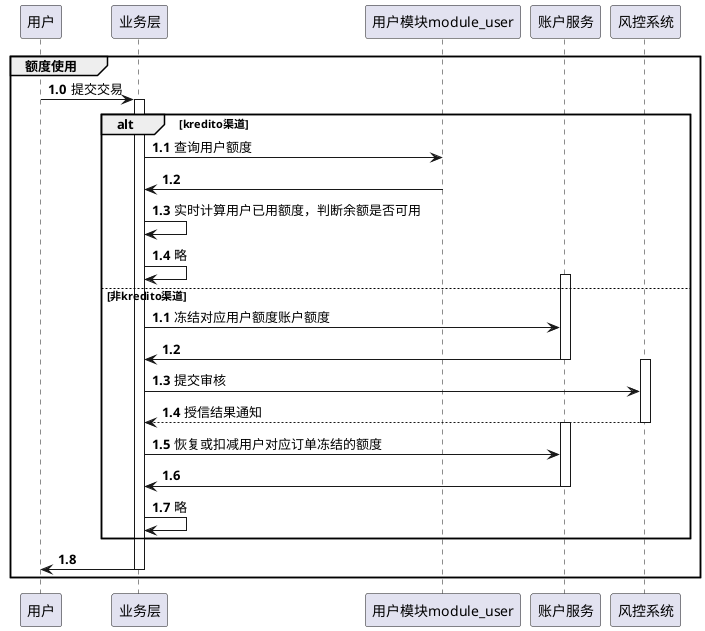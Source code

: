 @startuml
'https://plantuml.com/sequence-diagram

group 额度使用
autonumber 1.0
用户 -> 业务层:提交交易
    activate 业务层
alt kredito渠道
    业务层 -> 用户模块module_user: 查询用户额度
    用户模块module_user -> 业务层:
    业务层 -> 业务层 : 实时计算用户已用额度，判断余额是否可用
    业务层 -> 业务层 : 略
else 非kredito渠道
autonumber 1.1
    activate 账户服务
    业务层 ->账户服务 : 冻结对应用户额度账户额度
    账户服务 -> 业务层:
    deactivate 账户服务

    activate 风控系统
    业务层 ->风控系统:提交审核
    风控系统 --> 业务层 : 授信结果通知
    deactivate 风控系统

    activate 账户服务
    业务层 -> 账户服务:恢复或扣减用户对应订单冻结的额度
    账户服务 -> 业务层:
    deactivate 账户服务

    业务层 -> 业务层 : 略

end
业务层 -> 用户:
deactivate 业务层

end



@enduml